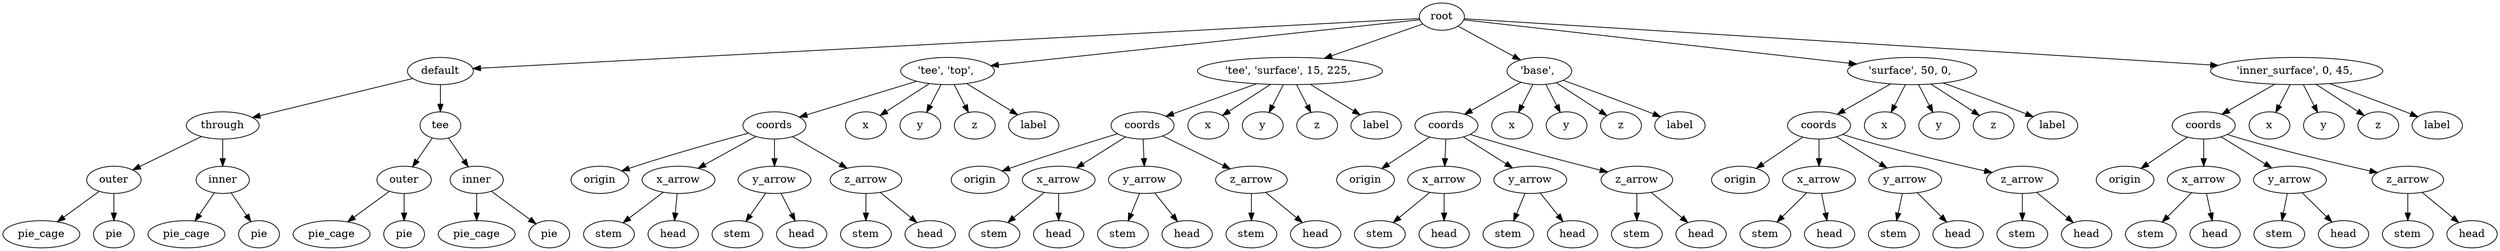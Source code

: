 digraph default {
    root_109 [label="root"];
    default_110 [label="default"];
    through_111 [label="through"];
    outer_112 [label="outer"];
    pie_cage_113 [label="pie_cage"];
    pie_114 [label="pie"];
    inner_115 [label="inner"];
    pie_cage_116 [label="pie_cage"];
    pie_117 [label="pie"];
    tee_118 [label="tee"];
    outer_119 [label="outer"];
    pie_cage_120 [label="pie_cage"];
    pie_121 [label="pie"];
    inner_122 [label="inner"];
    pie_cage_123 [label="pie_cage"];
    pie_124 [label="pie"];
    125 [label="'tee',\ 'top',\ "];
    coords_126 [label="coords"];
    origin_127 [label="origin"];
    x_arrow_128 [label="x_arrow"];
    stem_129 [label="stem"];
    head_130 [label="head"];
    y_arrow_131 [label="y_arrow"];
    stem_132 [label="stem"];
    head_133 [label="head"];
    z_arrow_134 [label="z_arrow"];
    stem_135 [label="stem"];
    head_136 [label="head"];
    x_137 [label="x"];
    y_138 [label="y"];
    z_139 [label="z"];
    label_140 [label="label"];
    141 [label="'tee',\ 'surface',\ 15,\ 225,\ "];
    coords_142 [label="coords"];
    origin_143 [label="origin"];
    x_arrow_144 [label="x_arrow"];
    stem_145 [label="stem"];
    head_146 [label="head"];
    y_arrow_147 [label="y_arrow"];
    stem_148 [label="stem"];
    head_149 [label="head"];
    z_arrow_150 [label="z_arrow"];
    stem_151 [label="stem"];
    head_152 [label="head"];
    x_153 [label="x"];
    y_154 [label="y"];
    z_155 [label="z"];
    label_156 [label="label"];
    157 [label="'base',\ "];
    coords_158 [label="coords"];
    origin_159 [label="origin"];
    x_arrow_160 [label="x_arrow"];
    stem_161 [label="stem"];
    head_162 [label="head"];
    y_arrow_163 [label="y_arrow"];
    stem_164 [label="stem"];
    head_165 [label="head"];
    z_arrow_166 [label="z_arrow"];
    stem_167 [label="stem"];
    head_168 [label="head"];
    x_169 [label="x"];
    y_170 [label="y"];
    z_171 [label="z"];
    label_172 [label="label"];
    173 [label="'surface',\ 50,\ 0,\ "];
    coords_174 [label="coords"];
    origin_175 [label="origin"];
    x_arrow_176 [label="x_arrow"];
    stem_177 [label="stem"];
    head_178 [label="head"];
    y_arrow_179 [label="y_arrow"];
    stem_180 [label="stem"];
    head_181 [label="head"];
    z_arrow_182 [label="z_arrow"];
    stem_183 [label="stem"];
    head_184 [label="head"];
    x_185 [label="x"];
    y_186 [label="y"];
    z_187 [label="z"];
    label_188 [label="label"];
    189 [label="'inner_surface',\ 0,\ 45,\ "];
    coords_190 [label="coords"];
    origin_191 [label="origin"];
    x_arrow_192 [label="x_arrow"];
    stem_193 [label="stem"];
    head_194 [label="head"];
    y_arrow_195 [label="y_arrow"];
    stem_196 [label="stem"];
    head_197 [label="head"];
    z_arrow_198 [label="z_arrow"];
    stem_199 [label="stem"];
    head_200 [label="head"];
    x_201 [label="x"];
    y_202 [label="y"];
    z_203 [label="z"];
    label_204 [label="label"];
    root_109 -> default_110;
    default_110 -> through_111;
    through_111 -> outer_112;
    outer_112 -> pie_cage_113;
    outer_112 -> pie_114;
    through_111 -> inner_115;
    inner_115 -> pie_cage_116;
    inner_115 -> pie_117;
    default_110 -> tee_118;
    tee_118 -> outer_119;
    outer_119 -> pie_cage_120;
    outer_119 -> pie_121;
    tee_118 -> inner_122;
    inner_122 -> pie_cage_123;
    inner_122 -> pie_124;
    root_109 -> 125;
    125 -> coords_126;
    coords_126 -> origin_127;
    coords_126 -> x_arrow_128;
    x_arrow_128 -> stem_129;
    x_arrow_128 -> head_130;
    coords_126 -> y_arrow_131;
    y_arrow_131 -> stem_132;
    y_arrow_131 -> head_133;
    coords_126 -> z_arrow_134;
    z_arrow_134 -> stem_135;
    z_arrow_134 -> head_136;
    125 -> x_137;
    125 -> y_138;
    125 -> z_139;
    125 -> label_140;
    root_109 -> 141;
    141 -> coords_142;
    coords_142 -> origin_143;
    coords_142 -> x_arrow_144;
    x_arrow_144 -> stem_145;
    x_arrow_144 -> head_146;
    coords_142 -> y_arrow_147;
    y_arrow_147 -> stem_148;
    y_arrow_147 -> head_149;
    coords_142 -> z_arrow_150;
    z_arrow_150 -> stem_151;
    z_arrow_150 -> head_152;
    141 -> x_153;
    141 -> y_154;
    141 -> z_155;
    141 -> label_156;
    root_109 -> 157;
    157 -> coords_158;
    coords_158 -> origin_159;
    coords_158 -> x_arrow_160;
    x_arrow_160 -> stem_161;
    x_arrow_160 -> head_162;
    coords_158 -> y_arrow_163;
    y_arrow_163 -> stem_164;
    y_arrow_163 -> head_165;
    coords_158 -> z_arrow_166;
    z_arrow_166 -> stem_167;
    z_arrow_166 -> head_168;
    157 -> x_169;
    157 -> y_170;
    157 -> z_171;
    157 -> label_172;
    root_109 -> 173;
    173 -> coords_174;
    coords_174 -> origin_175;
    coords_174 -> x_arrow_176;
    x_arrow_176 -> stem_177;
    x_arrow_176 -> head_178;
    coords_174 -> y_arrow_179;
    y_arrow_179 -> stem_180;
    y_arrow_179 -> head_181;
    coords_174 -> z_arrow_182;
    z_arrow_182 -> stem_183;
    z_arrow_182 -> head_184;
    173 -> x_185;
    173 -> y_186;
    173 -> z_187;
    173 -> label_188;
    root_109 -> 189;
    189 -> coords_190;
    coords_190 -> origin_191;
    coords_190 -> x_arrow_192;
    x_arrow_192 -> stem_193;
    x_arrow_192 -> head_194;
    coords_190 -> y_arrow_195;
    y_arrow_195 -> stem_196;
    y_arrow_195 -> head_197;
    coords_190 -> z_arrow_198;
    z_arrow_198 -> stem_199;
    z_arrow_198 -> head_200;
    189 -> x_201;
    189 -> y_202;
    189 -> z_203;
    189 -> label_204;
}
